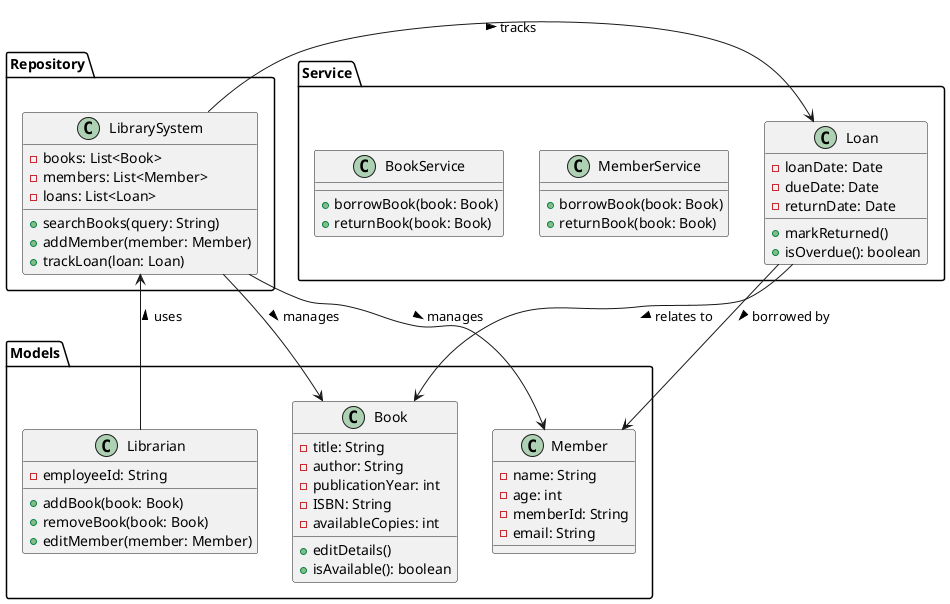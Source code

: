 @startuml
Package "Models" {
class Book {
  - title: String
  - author: String
  - publicationYear: int
  - ISBN: String
  - availableCopies: int
  + editDetails()
  + isAvailable(): boolean
}

class Member {
  - name: String
  - age: int
  - memberId: String
  - email: String
}

class Librarian {
  - employeeId: String
  + addBook(book: Book)
  + removeBook(book: Book)
  + editMember(member: Member)
  }
}

Package Service {
class Loan {
  - loanDate: Date
  - dueDate: Date
  - returnDate: Date
  + markReturned()
  + isOverdue(): boolean
   }
class MemberService {
  + borrowBook(book: Book)
  + returnBook(book: Book)
   }
class BookService {
  + borrowBook(book: Book)
  + returnBook(book: Book)
  }
}

Package Repository {
class LibrarySystem {
  - books: List<Book>
  - members: List<Member>
  - loans: List<Loan>
  + searchBooks(query: String)
  + addMember(member: Member)
  + trackLoan(loan: Loan)
  }
}

LibrarySystem --> Book : manages >
LibrarySystem --> Member : manages >
LibrarySystem --> Loan : tracks >
Loan --> Book : relates to >
Loan --> Member : borrowed by >
Librarian --> LibrarySystem : uses >
@enduml